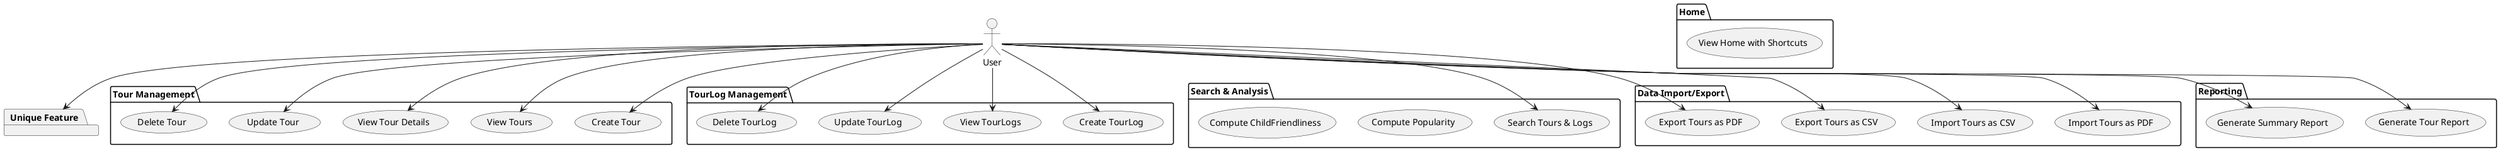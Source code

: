 @startuml

actor User

package "Home" {
  (View Home with Shortcuts)
}

package "Tour Management" {
  (Create Tour)
  (View Tours)
  (View Tour Details)
  (Update Tour)
  (Delete Tour)
}

package "TourLog Management" {
  (Create TourLog)
  (View TourLogs)
  (Update TourLog)
  (Delete TourLog)
}

package "Search & Analysis" {
  (Search Tours & Logs)
  (Compute Popularity)
  (Compute ChildFriendliness)
}

package "Data Import/Export" {
  (Import Tours as PDF)
  (Import Tours as CSV)
  (Export Tours as CSV)
  (Export Tours as PDF)
}

package "Reporting" {
  (Generate Tour Report)
  (Generate Summary Report)
}

package "Unique Feature"{
}

User --> (Create Tour)
User --> (View Tours)
User --> (View Tour Details)
User --> (Update Tour)
User --> (Delete Tour)

User --> (Create TourLog)
User --> (View TourLogs)
User --> (Update TourLog)
User --> (Delete TourLog)

User --> (Search Tours & Logs)
User --> (Import Tours as PDF)
User --> (Export Tours as PDF)
User --> (Import Tours as CSV)
User --> (Export Tours as CSV)

User --> (Generate Tour Report)
User --> (Generate Summary Report)

User  --> (Unique Feature)

@enduml